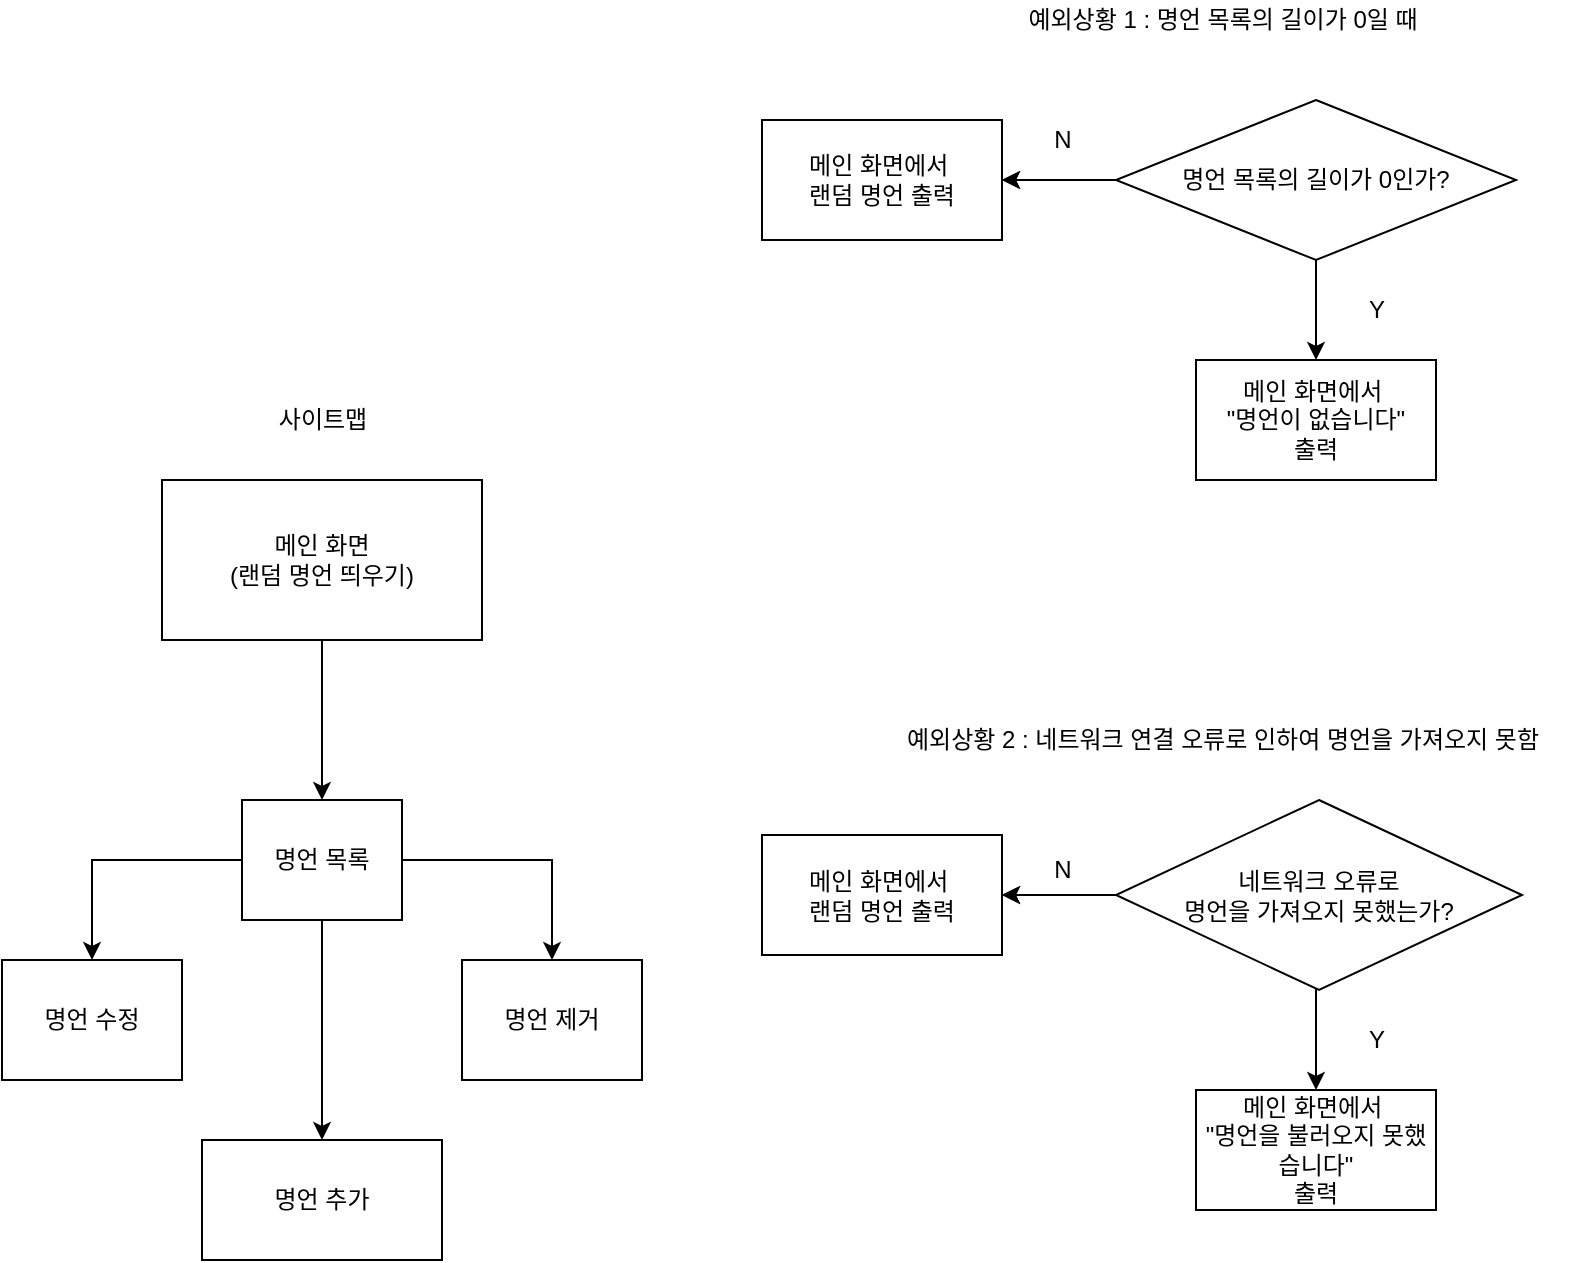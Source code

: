 <mxfile version="12.2.4" pages="1"><diagram id="gFROcpqU0eNPJjRRgDqF" name="Page-1"><mxGraphModel dx="1228" dy="582" grid="1" gridSize="10" guides="1" tooltips="1" connect="1" arrows="1" fold="1" page="1" pageScale="1" pageWidth="827" pageHeight="1169" math="0" shadow="0"><root><mxCell id="0"/><mxCell id="1" parent="0"/><mxCell id="16" style="edgeStyle=orthogonalEdgeStyle;rounded=0;orthogonalLoop=1;jettySize=auto;html=1;entryX=0.5;entryY=0;entryDx=0;entryDy=0;" parent="1" source="2" target="15" edge="1"><mxGeometry relative="1" as="geometry"/></mxCell><mxCell id="2" value="메인 화면&lt;br&gt;(랜덤 명언 띄우기)" style="rounded=0;whiteSpace=wrap;html=1;" parent="1" vertex="1"><mxGeometry x="80" y="380" width="160" height="80" as="geometry"/></mxCell><mxCell id="27" value="" style="edgeStyle=orthogonalEdgeStyle;rounded=0;orthogonalLoop=1;jettySize=auto;html=1;" parent="1" source="15" target="26" edge="1"><mxGeometry relative="1" as="geometry"/></mxCell><mxCell id="31" value="" style="edgeStyle=orthogonalEdgeStyle;rounded=0;orthogonalLoop=1;jettySize=auto;html=1;" parent="1" source="15" target="30" edge="1"><mxGeometry relative="1" as="geometry"/></mxCell><mxCell id="66" value="" style="edgeStyle=orthogonalEdgeStyle;rounded=0;orthogonalLoop=1;jettySize=auto;html=1;" parent="1" source="15" target="67" edge="1"><mxGeometry relative="1" as="geometry"><mxPoint x="160" y="680" as="targetPoint"/></mxGeometry></mxCell><mxCell id="15" value="명언 목록" style="rounded=0;whiteSpace=wrap;html=1;" parent="1" vertex="1"><mxGeometry x="120" y="540" width="80" height="60" as="geometry"/></mxCell><mxCell id="30" value="명언 제거" style="rounded=0;whiteSpace=wrap;html=1;" parent="1" vertex="1"><mxGeometry x="230" y="620" width="90" height="60" as="geometry"/></mxCell><mxCell id="26" value="명언 수정" style="rounded=0;whiteSpace=wrap;html=1;" parent="1" vertex="1"><mxGeometry y="620" width="90" height="60" as="geometry"/></mxCell><mxCell id="33" value="예외상황 1 : 명언 목록의 길이가 0일 때&lt;br&gt;" style="text;html=1;resizable=0;autosize=1;align=center;verticalAlign=middle;points=[];fillColor=none;strokeColor=none;rounded=0;" parent="1" vertex="1"><mxGeometry x="500" y="140" width="220" height="20" as="geometry"/></mxCell><mxCell id="38" value="사이트맵" style="text;html=1;resizable=0;autosize=1;align=center;verticalAlign=middle;points=[];fillColor=none;strokeColor=none;rounded=0;" parent="1" vertex="1"><mxGeometry x="130" y="340" width="60" height="20" as="geometry"/></mxCell><mxCell id="49" value="" style="edgeStyle=orthogonalEdgeStyle;rounded=0;orthogonalLoop=1;jettySize=auto;html=1;" parent="1" source="39" target="50" edge="1"><mxGeometry relative="1" as="geometry"><mxPoint x="477" y="230" as="targetPoint"/></mxGeometry></mxCell><mxCell id="51" value="" style="edgeStyle=orthogonalEdgeStyle;rounded=0;orthogonalLoop=1;jettySize=auto;html=1;" parent="1" source="39" target="50" edge="1"><mxGeometry relative="1" as="geometry"/></mxCell><mxCell id="53" value="" style="edgeStyle=orthogonalEdgeStyle;rounded=0;orthogonalLoop=1;jettySize=auto;html=1;" parent="1" source="39" target="54" edge="1"><mxGeometry relative="1" as="geometry"><mxPoint x="657" y="350" as="targetPoint"/><Array as="points"><mxPoint x="657" y="290"/><mxPoint x="657" y="290"/></Array></mxGeometry></mxCell><mxCell id="39" value="명언 목록의 길이가 0인가?" style="rhombus;whiteSpace=wrap;html=1;" parent="1" vertex="1"><mxGeometry x="557" y="190" width="200" height="80" as="geometry"/></mxCell><mxCell id="50" value="메인 화면에서&amp;nbsp;&lt;br&gt;랜덤 명언 출력" style="rounded=0;whiteSpace=wrap;html=1;" parent="1" vertex="1"><mxGeometry x="380" y="200" width="120" height="60" as="geometry"/></mxCell><mxCell id="52" value="N" style="text;html=1;resizable=0;autosize=1;align=center;verticalAlign=middle;points=[];fillColor=none;strokeColor=none;rounded=0;" parent="1" vertex="1"><mxGeometry x="520" y="200" width="20" height="20" as="geometry"/></mxCell><mxCell id="54" value="메인 화면에서&amp;nbsp;&lt;br&gt;&quot;명언이 없습니다&quot;&lt;br&gt;출력" style="rounded=0;whiteSpace=wrap;html=1;" parent="1" vertex="1"><mxGeometry x="597" y="320" width="120" height="60" as="geometry"/></mxCell><mxCell id="55" value="Y" style="text;html=1;resizable=0;autosize=1;align=center;verticalAlign=middle;points=[];fillColor=none;strokeColor=none;rounded=0;" parent="1" vertex="1"><mxGeometry x="677" y="285" width="20" height="20" as="geometry"/></mxCell><mxCell id="57" value="예외상황 2 : 네트워크 연결 오류로 인하여 명언을 가져오지 못함&lt;br&gt;" style="text;html=1;resizable=0;autosize=1;align=center;verticalAlign=middle;points=[];fillColor=none;strokeColor=none;rounded=0;" parent="1" vertex="1"><mxGeometry x="430" y="500" width="360" height="20" as="geometry"/></mxCell><mxCell id="58" value="" style="edgeStyle=orthogonalEdgeStyle;rounded=0;orthogonalLoop=1;jettySize=auto;html=1;" parent="1" source="61" target="62" edge="1"><mxGeometry relative="1" as="geometry"><mxPoint x="477" y="595" as="targetPoint"/></mxGeometry></mxCell><mxCell id="59" value="" style="edgeStyle=orthogonalEdgeStyle;rounded=0;orthogonalLoop=1;jettySize=auto;html=1;" parent="1" source="61" target="62" edge="1"><mxGeometry relative="1" as="geometry"/></mxCell><mxCell id="60" value="" style="edgeStyle=orthogonalEdgeStyle;rounded=0;orthogonalLoop=1;jettySize=auto;html=1;" parent="1" source="61" target="64" edge="1"><mxGeometry relative="1" as="geometry"><mxPoint x="657" y="715" as="targetPoint"/><Array as="points"><mxPoint x="657" y="655"/><mxPoint x="657" y="655"/></Array></mxGeometry></mxCell><mxCell id="61" value="네트워크 오류로 &lt;br&gt;명언을 가져오지 못했는가?" style="rhombus;whiteSpace=wrap;html=1;" parent="1" vertex="1"><mxGeometry x="557" y="540" width="203" height="95" as="geometry"/></mxCell><mxCell id="62" value="메인 화면에서&amp;nbsp;&lt;br&gt;랜덤 명언 출력" style="rounded=0;whiteSpace=wrap;html=1;" parent="1" vertex="1"><mxGeometry x="380" y="557.5" width="120" height="60" as="geometry"/></mxCell><mxCell id="63" value="N" style="text;html=1;resizable=0;autosize=1;align=center;verticalAlign=middle;points=[];fillColor=none;strokeColor=none;rounded=0;" parent="1" vertex="1"><mxGeometry x="520" y="565" width="20" height="20" as="geometry"/></mxCell><mxCell id="64" value="메인 화면에서&amp;nbsp;&lt;br&gt;&quot;명언을 불러오지 못했습니다&quot;&lt;br&gt;출력" style="rounded=0;whiteSpace=wrap;html=1;" parent="1" vertex="1"><mxGeometry x="597" y="685" width="120" height="60" as="geometry"/></mxCell><mxCell id="65" value="Y" style="text;html=1;resizable=0;autosize=1;align=center;verticalAlign=middle;points=[];fillColor=none;strokeColor=none;rounded=0;" parent="1" vertex="1"><mxGeometry x="677" y="650" width="20" height="20" as="geometry"/></mxCell><mxCell id="67" value="명언 추가" style="rounded=0;whiteSpace=wrap;html=1;" parent="1" vertex="1"><mxGeometry x="100" y="710" width="120" height="60" as="geometry"/></mxCell></root></mxGraphModel></diagram></mxfile>